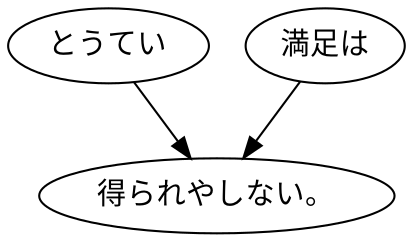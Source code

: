 digraph graph6065 {
	node0 [label="とうてい"];
	node1 [label="満足は"];
	node2 [label="得られやしない。"];
	node0 -> node2;
	node1 -> node2;
}
